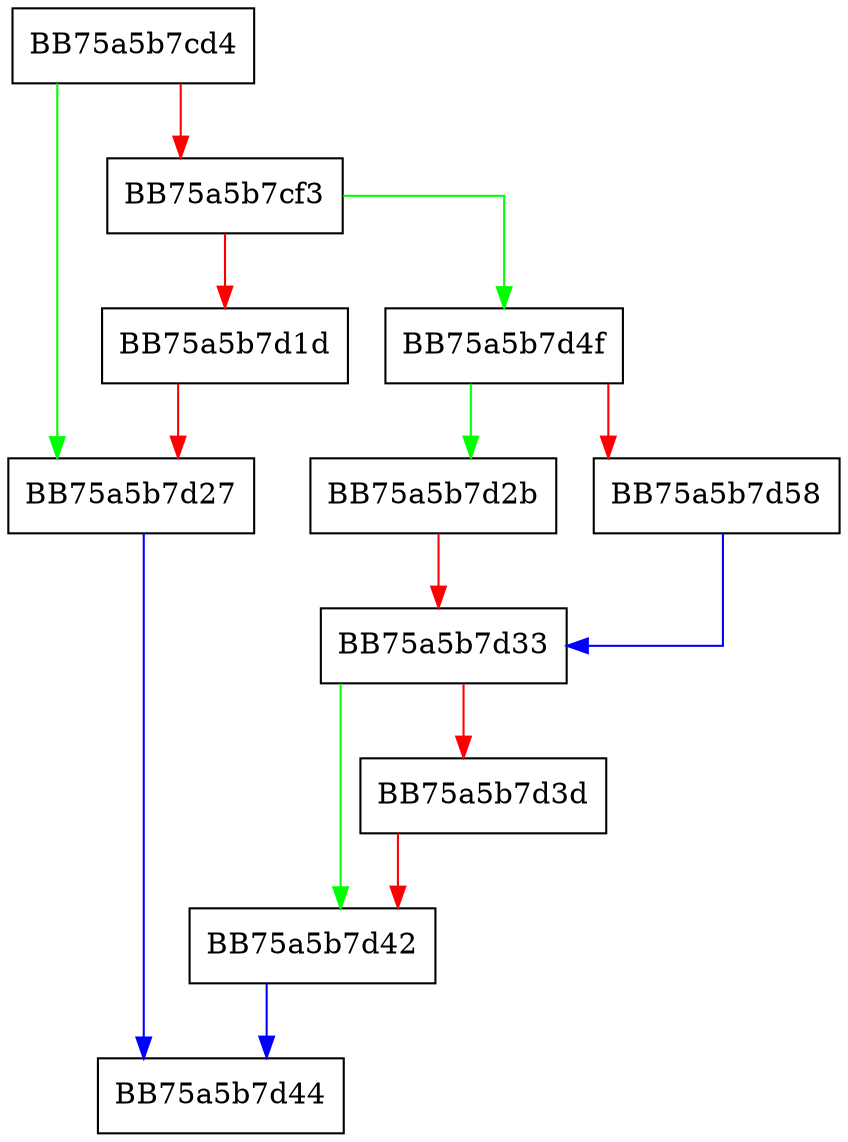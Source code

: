 digraph IsCurrentFileOplocked {
  node [shape="box"];
  graph [splines=ortho];
  BB75a5b7cd4 -> BB75a5b7d27 [color="green"];
  BB75a5b7cd4 -> BB75a5b7cf3 [color="red"];
  BB75a5b7cf3 -> BB75a5b7d4f [color="green"];
  BB75a5b7cf3 -> BB75a5b7d1d [color="red"];
  BB75a5b7d1d -> BB75a5b7d27 [color="red"];
  BB75a5b7d27 -> BB75a5b7d44 [color="blue"];
  BB75a5b7d2b -> BB75a5b7d33 [color="red"];
  BB75a5b7d33 -> BB75a5b7d42 [color="green"];
  BB75a5b7d33 -> BB75a5b7d3d [color="red"];
  BB75a5b7d3d -> BB75a5b7d42 [color="red"];
  BB75a5b7d42 -> BB75a5b7d44 [color="blue"];
  BB75a5b7d4f -> BB75a5b7d2b [color="green"];
  BB75a5b7d4f -> BB75a5b7d58 [color="red"];
  BB75a5b7d58 -> BB75a5b7d33 [color="blue"];
}